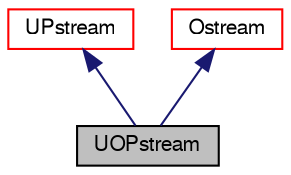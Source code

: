 digraph "UOPstream"
{
  bgcolor="transparent";
  edge [fontname="FreeSans",fontsize="10",labelfontname="FreeSans",labelfontsize="10"];
  node [fontname="FreeSans",fontsize="10",shape=record];
  Node5 [label="UOPstream",height=0.2,width=0.4,color="black", fillcolor="grey75", style="filled", fontcolor="black"];
  Node6 -> Node5 [dir="back",color="midnightblue",fontsize="10",style="solid",fontname="FreeSans"];
  Node6 [label="UPstream",height=0.2,width=0.4,color="red",URL="$a26270.html",tooltip="Inter-processor communications stream. "];
  Node12 -> Node5 [dir="back",color="midnightblue",fontsize="10",style="solid",fontname="FreeSans"];
  Node12 [label="Ostream",height=0.2,width=0.4,color="red",URL="$a26238.html",tooltip="An Ostream is an abstract base class for all output systems (streams, files, token lists..."];
}
